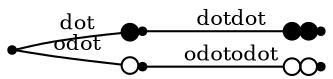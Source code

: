 digraph G
{
	graph[ rankdir = "LR" nodesep = "0"]
	node[ shape = "point" label = ""]
	edge[ fontsize = "10"]
	_dot -> dot[ arrowhead = "dot" label = "dot"]
	dot -> dotdot[ arrowhead = "dotdot" label = "dotdot"]
	_dot -> odot[ arrowhead = "odot" label = "odot"]
	odot -> odotodot[ arrowhead = "odotodot" label = "odotodot"]

}
